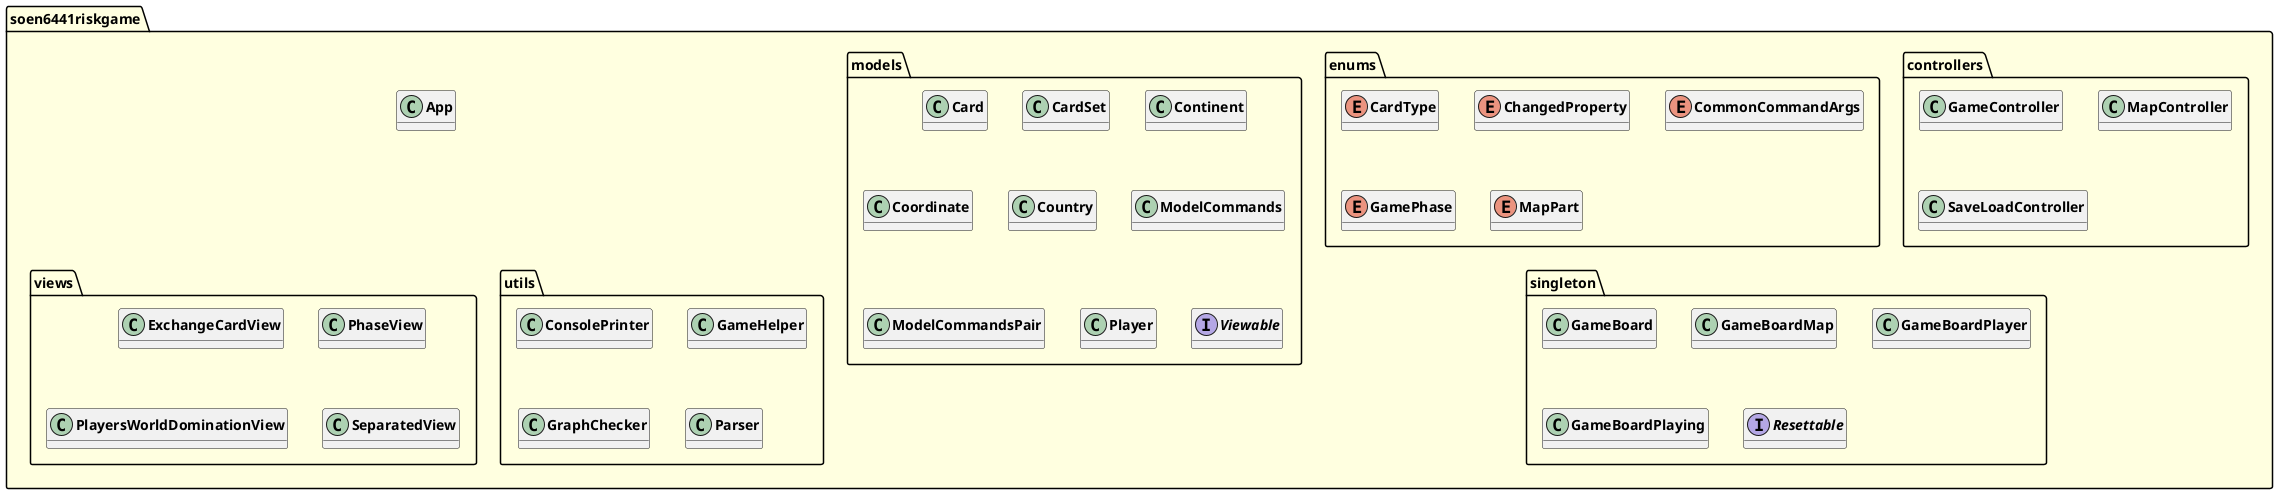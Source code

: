 @startuml

skinparam svgLinkTarget _parent
skinparam linetype ortho
package soen6441riskgame [[../soen6441riskgame/package-summary.html{soen6441riskgame}]] #lightyellow {
}

class "<b><size:14>App</b>" as soen6441riskgame.App  [[../soen6441riskgame/App.html{soen6441riskgame.App}]] {
}

hide soen6441riskgame.App fields
hide soen6441riskgame.App methods

package soen6441riskgame.controllers [[../soen6441riskgame/controllers/package-summary.html{soen6441riskgame.controllers}]] {
}

class "<b><size:14>GameController</b>" as soen6441riskgame.controllers.GameController  [[../soen6441riskgame/controllers/GameController.html{soen6441riskgame.controllers.GameController}]] {
}

hide soen6441riskgame.controllers.GameController fields
hide soen6441riskgame.controllers.GameController methods

class "<b><size:14>MapController</b>" as soen6441riskgame.controllers.MapController  [[../soen6441riskgame/controllers/MapController.html{soen6441riskgame.controllers.MapController}]] {
}

hide soen6441riskgame.controllers.MapController fields
hide soen6441riskgame.controllers.MapController methods

class "<b><size:14>SaveLoadController</b>" as soen6441riskgame.controllers.SaveLoadController  [[../soen6441riskgame/controllers/SaveLoadController.html{soen6441riskgame.controllers.SaveLoadController}]] {
}

hide soen6441riskgame.controllers.SaveLoadController fields
hide soen6441riskgame.controllers.SaveLoadController methods

package soen6441riskgame.enums [[../soen6441riskgame/enums/package-summary.html{soen6441riskgame.enums}]] {
}

enum "<b><size:14>CardType</b>" as soen6441riskgame.enums.CardType  [[../soen6441riskgame/enums/CardType.html{soen6441riskgame.enums.CardType}]] {
}

hide soen6441riskgame.enums.CardType fields
hide soen6441riskgame.enums.CardType methods

enum "<b><size:14>ChangedProperty</b>" as soen6441riskgame.enums.ChangedProperty  [[../soen6441riskgame/enums/ChangedProperty.html{soen6441riskgame.enums.ChangedProperty}]] {
}

hide soen6441riskgame.enums.ChangedProperty fields
hide soen6441riskgame.enums.ChangedProperty methods

enum "<b><size:14>CommonCommandArgs</b>" as soen6441riskgame.enums.CommonCommandArgs  [[../soen6441riskgame/enums/CommonCommandArgs.html{soen6441riskgame.enums.CommonCommandArgs}]] {
}

hide soen6441riskgame.enums.CommonCommandArgs fields
hide soen6441riskgame.enums.CommonCommandArgs methods

enum "<b><size:14>GamePhase</b>" as soen6441riskgame.enums.GamePhase  [[../soen6441riskgame/enums/GamePhase.html{soen6441riskgame.enums.GamePhase}]] {
}

hide soen6441riskgame.enums.GamePhase fields
hide soen6441riskgame.enums.GamePhase methods

enum "<b><size:14>MapPart</b>" as soen6441riskgame.enums.MapPart  [[../soen6441riskgame/enums/MapPart.html{soen6441riskgame.enums.MapPart}]] {
}

hide soen6441riskgame.enums.MapPart fields
hide soen6441riskgame.enums.MapPart methods

package soen6441riskgame.models [[../soen6441riskgame/models/package-summary.html{soen6441riskgame.models}]] {
}

class "<b><size:14>Card</b>" as soen6441riskgame.models.Card  [[../soen6441riskgame/models/Card.html{soen6441riskgame.models.Card}]] {
}

hide soen6441riskgame.models.Card fields
hide soen6441riskgame.models.Card methods

class "<b><size:14>CardSet</b>" as soen6441riskgame.models.CardSet  [[../soen6441riskgame/models/CardSet.html{soen6441riskgame.models.CardSet}]] {
}

hide soen6441riskgame.models.CardSet fields
hide soen6441riskgame.models.CardSet methods

class "<b><size:14>Continent</b>" as soen6441riskgame.models.Continent  [[../soen6441riskgame/models/Continent.html{soen6441riskgame.models.Continent}]] {
}

hide soen6441riskgame.models.Continent fields
hide soen6441riskgame.models.Continent methods

class "<b><size:14>Coordinate</b>" as soen6441riskgame.models.Coordinate  [[../soen6441riskgame/models/Coordinate.html{soen6441riskgame.models.Coordinate}]] {
}

hide soen6441riskgame.models.Coordinate fields
hide soen6441riskgame.models.Coordinate methods

class "<b><size:14>Country</b>" as soen6441riskgame.models.Country  [[../soen6441riskgame/models/Country.html{soen6441riskgame.models.Country}]] {
}

hide soen6441riskgame.models.Country fields
hide soen6441riskgame.models.Country methods

class "<b><size:14>ModelCommands</b>" as soen6441riskgame.models.ModelCommands  [[../soen6441riskgame/models/ModelCommands.html{soen6441riskgame.models.ModelCommands}]] {
}

hide soen6441riskgame.models.ModelCommands fields
hide soen6441riskgame.models.ModelCommands methods

class "<b><size:14>ModelCommandsPair</b>" as soen6441riskgame.models.ModelCommandsPair  [[../soen6441riskgame/models/ModelCommandsPair.html{soen6441riskgame.models.ModelCommandsPair}]] {
}

hide soen6441riskgame.models.ModelCommandsPair fields
hide soen6441riskgame.models.ModelCommandsPair methods

class "<b><size:14>Player</b>" as soen6441riskgame.models.Player  [[../soen6441riskgame/models/Player.html{soen6441riskgame.models.Player}]] {
}

hide soen6441riskgame.models.Player fields
hide soen6441riskgame.models.Player methods

interface "<b><size:14>Viewable</b>" as soen6441riskgame.models.Viewable  [[../soen6441riskgame/models/Viewable.html{soen6441riskgame.models.Viewable}]] {
}

hide soen6441riskgame.models.Viewable fields
hide soen6441riskgame.models.Viewable methods

package soen6441riskgame.singleton [[../soen6441riskgame/singleton/package-summary.html{soen6441riskgame.singleton}]] {
}

class "<b><size:14>GameBoard</b>" as soen6441riskgame.singleton.GameBoard  [[../soen6441riskgame/singleton/GameBoard.html{soen6441riskgame.singleton.GameBoard}]] {
}

hide soen6441riskgame.singleton.GameBoard fields
hide soen6441riskgame.singleton.GameBoard methods

class "<b><size:14>GameBoardMap</b>" as soen6441riskgame.singleton.GameBoardMap  [[../soen6441riskgame/singleton/GameBoardMap.html{soen6441riskgame.singleton.GameBoardMap}]] {
}

hide soen6441riskgame.singleton.GameBoardMap fields
hide soen6441riskgame.singleton.GameBoardMap methods

class "<b><size:14>GameBoardPlayer</b>" as soen6441riskgame.singleton.GameBoardPlayer  [[../soen6441riskgame/singleton/GameBoardPlayer.html{soen6441riskgame.singleton.GameBoardPlayer}]] {
}

hide soen6441riskgame.singleton.GameBoardPlayer fields
hide soen6441riskgame.singleton.GameBoardPlayer methods

class "<b><size:14>GameBoardPlaying</b>" as soen6441riskgame.singleton.GameBoardPlaying  [[../soen6441riskgame/singleton/GameBoardPlaying.html{soen6441riskgame.singleton.GameBoardPlaying}]] {
}

hide soen6441riskgame.singleton.GameBoardPlaying fields
hide soen6441riskgame.singleton.GameBoardPlaying methods

interface "<b><size:14>Resettable</b>" as soen6441riskgame.singleton.Resettable  [[../soen6441riskgame/singleton/Resettable.html{soen6441riskgame.singleton.Resettable}]] {
}

hide soen6441riskgame.singleton.Resettable fields
hide soen6441riskgame.singleton.Resettable methods

package soen6441riskgame.utils [[../soen6441riskgame/utils/package-summary.html{soen6441riskgame.utils}]] {
}

class "<b><size:14>ConsolePrinter</b>" as soen6441riskgame.utils.ConsolePrinter  [[../soen6441riskgame/utils/ConsolePrinter.html{soen6441riskgame.utils.ConsolePrinter}]] {
}

hide soen6441riskgame.utils.ConsolePrinter fields
hide soen6441riskgame.utils.ConsolePrinter methods

class "<b><size:14>GameHelper</b>" as soen6441riskgame.utils.GameHelper  [[../soen6441riskgame/utils/GameHelper.html{soen6441riskgame.utils.GameHelper}]] {
}

hide soen6441riskgame.utils.GameHelper fields
hide soen6441riskgame.utils.GameHelper methods

class "<b><size:14>GraphChecker</b>" as soen6441riskgame.utils.GraphChecker  [[../soen6441riskgame/utils/GraphChecker.html{soen6441riskgame.utils.GraphChecker}]] {
}

hide soen6441riskgame.utils.GraphChecker fields
hide soen6441riskgame.utils.GraphChecker methods

class "<b><size:14>Parser</b>" as soen6441riskgame.utils.Parser  [[../soen6441riskgame/utils/Parser.html{soen6441riskgame.utils.Parser}]] {
}

hide soen6441riskgame.utils.Parser fields
hide soen6441riskgame.utils.Parser methods

package soen6441riskgame.views [[../soen6441riskgame/views/package-summary.html{soen6441riskgame.views}]] {
}

class "<b><size:14>ExchangeCardView</b>" as soen6441riskgame.views.ExchangeCardView  [[../soen6441riskgame/views/ExchangeCardView.html{soen6441riskgame.views.ExchangeCardView}]] {
}

hide soen6441riskgame.views.ExchangeCardView fields
hide soen6441riskgame.views.ExchangeCardView methods

class "<b><size:14>PhaseView</b>" as soen6441riskgame.views.PhaseView  [[../soen6441riskgame/views/PhaseView.html{soen6441riskgame.views.PhaseView}]] {
}

hide soen6441riskgame.views.PhaseView fields
hide soen6441riskgame.views.PhaseView methods

class "<b><size:14>PlayersWorldDominationView</b>" as soen6441riskgame.views.PlayersWorldDominationView  [[../soen6441riskgame/views/PlayersWorldDominationView.html{soen6441riskgame.views.PlayersWorldDominationView}]] {
}

hide soen6441riskgame.views.PlayersWorldDominationView fields
hide soen6441riskgame.views.PlayersWorldDominationView methods

class "<b><size:14>SeparatedView</b>" as soen6441riskgame.views.SeparatedView  [[../soen6441riskgame/views/SeparatedView.html{soen6441riskgame.views.SeparatedView}]] {
}

hide soen6441riskgame.views.SeparatedView fields
hide soen6441riskgame.views.SeparatedView methods


@enduml
